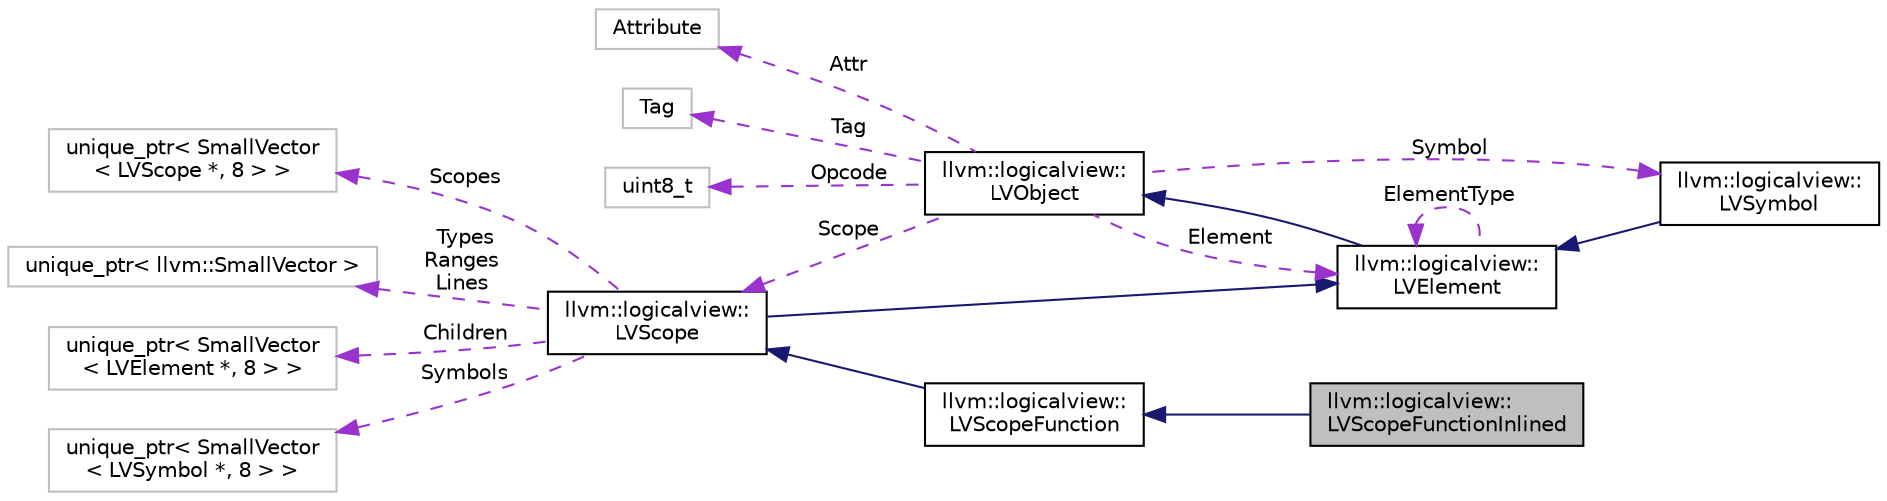 digraph "llvm::logicalview::LVScopeFunctionInlined"
{
 // LATEX_PDF_SIZE
  bgcolor="transparent";
  edge [fontname="Helvetica",fontsize="10",labelfontname="Helvetica",labelfontsize="10"];
  node [fontname="Helvetica",fontsize="10",shape=record];
  rankdir="LR";
  Node1 [label="llvm::logicalview::\lLVScopeFunctionInlined",height=0.2,width=0.4,color="black", fillcolor="grey75", style="filled", fontcolor="black",tooltip=" "];
  Node2 -> Node1 [dir="back",color="midnightblue",fontsize="10",style="solid",fontname="Helvetica"];
  Node2 [label="llvm::logicalview::\lLVScopeFunction",height=0.2,width=0.4,color="black",URL="$classllvm_1_1logicalview_1_1LVScopeFunction.html",tooltip=" "];
  Node3 -> Node2 [dir="back",color="midnightblue",fontsize="10",style="solid",fontname="Helvetica"];
  Node3 [label="llvm::logicalview::\lLVScope",height=0.2,width=0.4,color="black",URL="$classllvm_1_1logicalview_1_1LVScope.html",tooltip=" "];
  Node4 -> Node3 [dir="back",color="midnightblue",fontsize="10",style="solid",fontname="Helvetica"];
  Node4 [label="llvm::logicalview::\lLVElement",height=0.2,width=0.4,color="black",URL="$classllvm_1_1logicalview_1_1LVElement.html",tooltip=" "];
  Node5 -> Node4 [dir="back",color="midnightblue",fontsize="10",style="solid",fontname="Helvetica"];
  Node5 [label="llvm::logicalview::\lLVObject",height=0.2,width=0.4,color="black",URL="$classllvm_1_1logicalview_1_1LVObject.html",tooltip=" "];
  Node4 -> Node5 [dir="back",color="darkorchid3",fontsize="10",style="dashed",label=" Element" ,fontname="Helvetica"];
  Node6 -> Node5 [dir="back",color="darkorchid3",fontsize="10",style="dashed",label=" Symbol" ,fontname="Helvetica"];
  Node6 [label="llvm::logicalview::\lLVSymbol",height=0.2,width=0.4,color="black",URL="$classllvm_1_1logicalview_1_1LVSymbol.html",tooltip=" "];
  Node4 -> Node6 [dir="back",color="midnightblue",fontsize="10",style="solid",fontname="Helvetica"];
  Node7 -> Node5 [dir="back",color="darkorchid3",fontsize="10",style="dashed",label=" Tag" ,fontname="Helvetica"];
  Node7 [label="Tag",height=0.2,width=0.4,color="grey75",tooltip=" "];
  Node8 -> Node5 [dir="back",color="darkorchid3",fontsize="10",style="dashed",label=" Opcode" ,fontname="Helvetica"];
  Node8 [label="uint8_t",height=0.2,width=0.4,color="grey75",tooltip=" "];
  Node3 -> Node5 [dir="back",color="darkorchid3",fontsize="10",style="dashed",label=" Scope" ,fontname="Helvetica"];
  Node9 -> Node5 [dir="back",color="darkorchid3",fontsize="10",style="dashed",label=" Attr" ,fontname="Helvetica"];
  Node9 [label="Attribute",height=0.2,width=0.4,color="grey75",tooltip=" "];
  Node4 -> Node4 [dir="back",color="darkorchid3",fontsize="10",style="dashed",label=" ElementType" ,fontname="Helvetica"];
  Node10 -> Node3 [dir="back",color="darkorchid3",fontsize="10",style="dashed",label=" Scopes" ,fontname="Helvetica"];
  Node10 [label="unique_ptr\< SmallVector\l\< LVScope *, 8 \> \>",height=0.2,width=0.4,color="grey75",tooltip=" "];
  Node11 -> Node3 [dir="back",color="darkorchid3",fontsize="10",style="dashed",label=" Types\nRanges\nLines" ,fontname="Helvetica"];
  Node11 [label="unique_ptr\< llvm::SmallVector \>",height=0.2,width=0.4,color="grey75",tooltip=" "];
  Node12 -> Node3 [dir="back",color="darkorchid3",fontsize="10",style="dashed",label=" Children" ,fontname="Helvetica"];
  Node12 [label="unique_ptr\< SmallVector\l\< LVElement *, 8 \> \>",height=0.2,width=0.4,color="grey75",tooltip=" "];
  Node13 -> Node3 [dir="back",color="darkorchid3",fontsize="10",style="dashed",label=" Symbols" ,fontname="Helvetica"];
  Node13 [label="unique_ptr\< SmallVector\l\< LVSymbol *, 8 \> \>",height=0.2,width=0.4,color="grey75",tooltip=" "];
}
